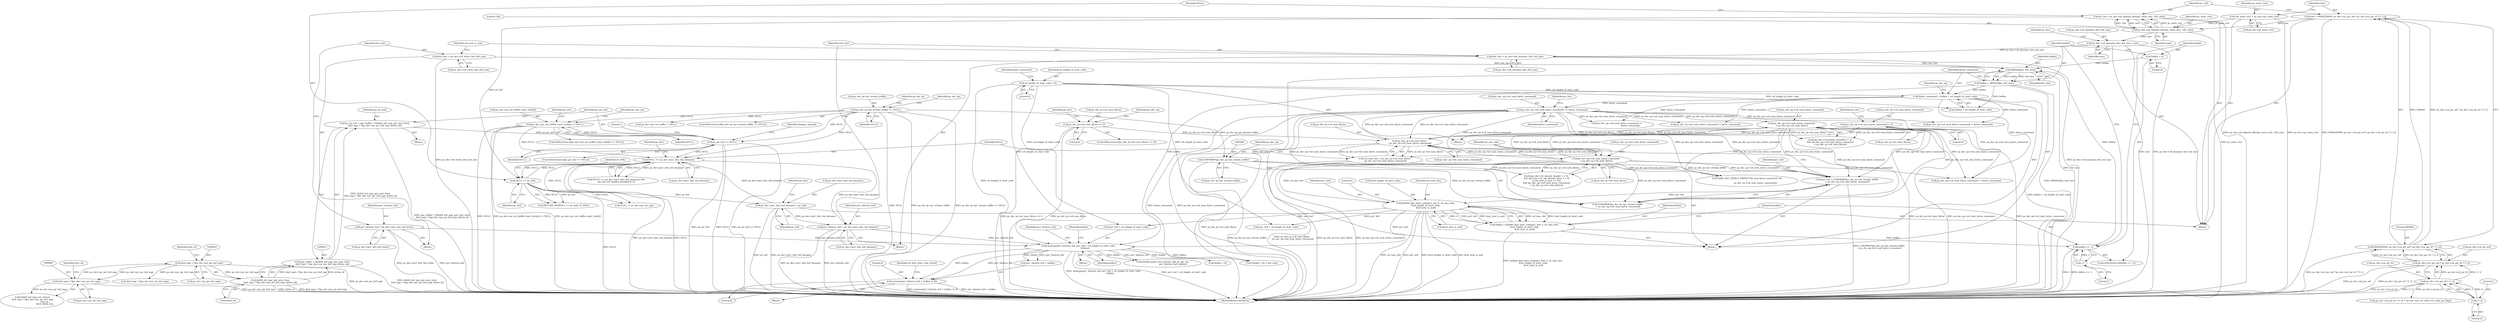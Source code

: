 digraph "0_Android_33ef7de9ddc8ea7eb9cbc440d1cf89957a0c267b@API" {
"1001218" [label="(Call,memset(pu1_bitstrm_buf + buflen, 0, 8))"];
"1001205" [label="(Call,memcpy(pu1_bitstrm_buf, pu1_buf + u4_length_of_start_code,\n                   buflen))"];
"1001060" [label="(Call,pu1_bitstrm_buf = ps_dec->pu1_bits_buf_dynamic)"];
"1001000" [label="(Call,NULL == ps_dec->pu1_bits_buf_dynamic)"];
"1001041" [label="(Call,NULL == pv_buf)"];
"1001034" [label="(Call,pv_buf = ps_dec->pf_aligned_alloc(pv_mem_ctxt, 128, size))"];
"1001036" [label="(Call,ps_dec->pf_aligned_alloc(pv_mem_ctxt, 128, size))"];
"1001014" [label="(Call,*pv_mem_ctxt = ps_dec->pv_mem_ctxt)"];
"1001019" [label="(Call,size = MAX(256000, ps_dec->u2_pic_wd * ps_dec->u2_pic_ht * 3 / 2))"];
"1001021" [label="(Call,MAX(256000, ps_dec->u2_pic_wd * ps_dec->u2_pic_ht * 3 / 2))"];
"1001023" [label="(Call,ps_dec->u2_pic_wd * ps_dec->u2_pic_ht * 3 / 2)"];
"1001027" [label="(Call,ps_dec->u2_pic_ht * 3 / 2)"];
"1001031" [label="(Call,3 / 2)"];
"1000406" [label="(Call,ps_dec->ps_out_buffer->pu1_bufs[i] == NULL)"];
"1000260" [label="(Call,ps_dec_ip->pv_stream_buffer == NULL)"];
"1000623" [label="(Call,ps_pic_buf == NULL)"];
"1000610" [label="(Call,ps_pic_buf = (pic_buffer_t *)ih264_buf_mgr_get_next_free(\n (buf_mgr_t *)ps_dec->pv_pic_buf_mgr, &free_id))"];
"1000612" [label="(Call,(pic_buffer_t *)ih264_buf_mgr_get_next_free(\n (buf_mgr_t *)ps_dec->pv_pic_buf_mgr, &free_id))"];
"1000614" [label="(Call,ih264_buf_mgr_get_next_free(\n (buf_mgr_t *)ps_dec->pv_pic_buf_mgr, &free_id))"];
"1000615" [label="(Call,(buf_mgr_t *)ps_dec->pv_pic_buf_mgr)"];
"1000686" [label="(Call,(buf_mgr_t *)ps_dec->pv_pic_buf_mgr)"];
"1001045" [label="(Call,ps_dec->pu1_bits_buf_dynamic = pv_buf)"];
"1001072" [label="(Call,pu1_bitstrm_buf = ps_dec->pu1_bits_buf_static)"];
"1001087" [label="(Call,ih264d_find_start_code(pu1_buf, 0, u4_max_ofst,\n &u4_length_of_start_code,\n &u4_next_is_aud))"];
"1000978" [label="(Call,pu1_buf = (UWORD8*)ps_dec_ip->pv_stream_buffer\n + ps_dec_op->u4_num_bytes_consumed)"];
"1000981" [label="(Call,(UWORD8*)ps_dec_ip->pv_stream_buffer)"];
"1000306" [label="(Call,ps_dec_op->u4_num_bytes_consumed = 0)"];
"1001433" [label="(Call,ps_dec_op->u4_num_bytes_consumed\n < ps_dec_ip->u4_num_Bytes)"];
"1001113" [label="(Call,ps_dec_op->u4_num_bytes_consumed += bytes_consumed)"];
"1001108" [label="(Call,bytes_consumed = buflen + u4_length_of_start_code)"];
"1001103" [label="(Call,buflen = MIN(buflen, buf_size))"];
"1001105" [label="(Call,MIN(buflen, buf_size))"];
"1001096" [label="(Call,buflen == -1)"];
"1001085" [label="(Call,buflen = ih264d_find_start_code(pu1_buf, 0, u4_max_ofst,\n &u4_length_of_start_code,\n &u4_next_is_aud))"];
"1001098" [label="(Call,-1)"];
"1001100" [label="(Call,buflen = 0)"];
"1001065" [label="(Call,buf_size = ps_dec->u4_dynamic_bits_buf_size)"];
"1001050" [label="(Call,ps_dec->u4_dynamic_bits_buf_size = size)"];
"1001077" [label="(Call,buf_size = ps_dec->u4_static_bits_buf_size)"];
"1000171" [label="(Call,u4_length_of_start_code = 0)"];
"1000991" [label="(Call,ps_dec_ip->u4_num_Bytes\n - ps_dec_op->u4_num_bytes_consumed)"];
"1001458" [label="(Call,ps_dec_op->u4_num_bytes_consumed\n < ps_dec_ip->u4_num_Bytes)"];
"1000281" [label="(Call,ps_dec_ip->u4_num_Bytes <= 0)"];
"1000989" [label="(Call,u4_max_ofst = ps_dec_ip->u4_num_Bytes\n - ps_dec_op->u4_num_bytes_consumed)"];
"1000980" [label="(Call,(UWORD8*)ps_dec_ip->pv_stream_buffer\n + ps_dec_op->u4_num_bytes_consumed)"];
"1001032" [label="(Literal,3)"];
"1000678" [label="(Literal,1)"];
"1001156" [label="(Call,ps_dec_op->u4_num_bytes_consumed -=\n                                        bytes_consumed)"];
"1000620" [label="(Call,&free_id)"];
"1001019" [label="(Call,size = MAX(256000, ps_dec->u2_pic_wd * ps_dec->u2_pic_ht * 3 / 2))"];
"1001089" [label="(Literal,0)"];
"1001114" [label="(Call,ps_dec_op->u4_num_bytes_consumed)"];
"1001054" [label="(Identifier,size)"];
"1001049" [label="(Identifier,pv_buf)"];
"1001106" [label="(Identifier,buflen)"];
"1001062" [label="(Call,ps_dec->pu1_bits_buf_dynamic)"];
"1001045" [label="(Call,ps_dec->pu1_bits_buf_dynamic = pv_buf)"];
"1001427" [label="(Call,(ps_dec->i4_header_decoded != 3)\n && (ps_dec_op->u4_num_bytes_consumed\n < ps_dec_ip->u4_num_Bytes))"];
"1001085" [label="(Call,buflen = ih264d_find_start_code(pu1_buf, 0, u4_max_ofst,\n &u4_length_of_start_code,\n &u4_next_is_aud))"];
"1001021" [label="(Call,MAX(256000, ps_dec->u2_pic_wd * ps_dec->u2_pic_ht * 3 / 2))"];
"1001442" [label="(Call,((ps_dec->i4_decode_header == 0)\n && ((ps_dec->u1_pic_decode_done == 0)\n || (u4_next_is_aud == 1)))\n && (ps_dec_op->u4_num_bytes_consumed\n < ps_dec_ip->u4_num_Bytes))"];
"1001072" [label="(Call,pu1_bitstrm_buf = ps_dec->pu1_bits_buf_static)"];
"1000979" [label="(Identifier,pu1_buf)"];
"1001000" [label="(Call,NULL == ps_dec->pu1_bits_buf_dynamic)"];
"1001105" [label="(Call,MIN(buflen, buf_size))"];
"1000173" [label="(Literal,0)"];
"1001091" [label="(Call,&u4_length_of_start_code)"];
"1001225" [label="(Identifier,u4_first_start_code_found)"];
"1001100" [label="(Call,buflen = 0)"];
"1000280" [label="(ControlStructure,if(ps_dec_ip->u4_num_Bytes <= 0))"];
"1001020" [label="(Identifier,size)"];
"1000696" [label="(Call,(buf_mgr_t *)ps_dec->pv_pic_buf_mgr)"];
"1001028" [label="(Call,ps_dec->u2_pic_ht)"];
"1000612" [label="(Call,(pic_buffer_t *)ih264_buf_mgr_get_next_free(\n (buf_mgr_t *)ps_dec->pv_pic_buf_mgr, &free_id))"];
"1001014" [label="(Call,*pv_mem_ctxt = ps_dec->pv_mem_ctxt)"];
"1001059" [label="(Block,)"];
"1000171" [label="(Call,u4_length_of_start_code = 0)"];
"1001437" [label="(Call,ps_dec_ip->u4_num_Bytes)"];
"1001079" [label="(Call,ps_dec->u4_static_bits_buf_size)"];
"1001077" [label="(Call,buf_size = ps_dec->u4_static_bits_buf_size)"];
"1000983" [label="(Call,ps_dec_ip->pv_stream_buffer)"];
"1001061" [label="(Identifier,pu1_bitstrm_buf)"];
"1001039" [label="(Identifier,size)"];
"1001502" [label="(Call,ps_dec->u2_pic_ht >> (4 + ps_dec->ps_cur_slice->u1_field_pic_flag))"];
"1000259" [label="(ControlStructure,if(ps_dec_ip->pv_stream_buffer == NULL))"];
"1001022" [label="(Literal,256000)"];
"1001214" [label="(Identifier,buflen)"];
"1001060" [label="(Call,pu1_bitstrm_buf = ps_dec->pu1_bits_buf_dynamic)"];
"1001027" [label="(Call,ps_dec->u2_pic_ht * 3 / 2)"];
"1001117" [label="(Identifier,bytes_consumed)"];
"1001206" [label="(Identifier,pu1_bitstrm_buf)"];
"1000625" [label="(Identifier,NULL)"];
"1001459" [label="(Call,ps_dec_op->u4_num_bytes_consumed)"];
"1000306" [label="(Call,ps_dec_op->u4_num_bytes_consumed = 0)"];
"1001207" [label="(Call,pu1_buf + u4_length_of_start_code)"];
"1000407" [label="(Call,ps_dec->ps_out_buffer->pu1_bufs[i])"];
"1000310" [label="(Literal,0)"];
"1000991" [label="(Call,ps_dec_ip->u4_num_Bytes\n - ps_dec_op->u4_num_bytes_consumed)"];
"1001046" [label="(Call,ps_dec->pu1_bits_buf_dynamic)"];
"1000978" [label="(Call,pu1_buf = (UWORD8*)ps_dec_ip->pv_stream_buffer\n + ps_dec_op->u4_num_bytes_consumed)"];
"1001110" [label="(Call,buflen + u4_length_of_start_code)"];
"1001625" [label="(Call,ps_dec_op->u4_num_bytes_consumed -= bytes_consumed)"];
"1000281" [label="(Call,ps_dec_ip->u4_num_Bytes <= 0)"];
"1001210" [label="(Identifier,buflen)"];
"1001007" [label="(Identifier,ps_dec)"];
"1000685" [label="(Call,ih264_buf_mgr_set_status(\n (buf_mgr_t *)ps_dec->pv_pic_buf_mgr,\n                                    free_id,\n                                    BUF_MGR_IO))"];
"1000405" [label="(ControlStructure,if(ps_dec->ps_out_buffer->pu1_bufs[i] == NULL))"];
"1001071" [label="(Block,)"];
"1001095" [label="(ControlStructure,if(buflen == -1))"];
"1002144" [label="(Call,NULL != ps_dec->ps_cur_sps)"];
"1001024" [label="(Call,ps_dec->u2_pic_wd)"];
"1001294" [label="(Call,ih264d_parse_nal_unit(dec_hdl, ps_dec_op,\n                              pu1_bitstrm_buf, buflen))"];
"1001378" [label="(Call,ps_dec_op->u4_num_bytes_consumed -= bytes_consumed)"];
"1001113" [label="(Call,ps_dec_op->u4_num_bytes_consumed += bytes_consumed)"];
"1001093" [label="(Call,&u4_next_is_aud)"];
"1001433" [label="(Call,ps_dec_op->u4_num_bytes_consumed\n < ps_dec_ip->u4_num_Bytes)"];
"1001087" [label="(Call,ih264d_find_start_code(pu1_buf, 0, u4_max_ofst,\n &u4_length_of_start_code,\n &u4_next_is_aud))"];
"1002179" [label="(Call,H264_DEC_DEBUG_PRINT(\"The num bytes consumed: %d\n\",\n                         ps_dec_op->u4_num_bytes_consumed))"];
"1000999" [label="(Call,(NULL == ps_dec->pu1_bits_buf_dynamic) &&\n (ps_dec->i4_header_decoded & 1))"];
"1000264" [label="(Identifier,NULL)"];
"1001131" [label="(Call,pu1_buf + u4_length_of_start_code)"];
"1001067" [label="(Call,ps_dec->u4_dynamic_bits_buf_size)"];
"1000282" [label="(Call,ps_dec_ip->u4_num_Bytes)"];
"1000610" [label="(Call,ps_pic_buf = (pic_buffer_t *)ih264_buf_mgr_get_next_free(\n (buf_mgr_t *)ps_dec->pv_pic_buf_mgr, &free_id))"];
"1001223" [label="(Literal,8)"];
"1000435" [label="(Identifier,ps_dec)"];
"1000615" [label="(Call,(buf_mgr_t *)ps_dec->pv_pic_buf_mgr)"];
"1001035" [label="(Identifier,pv_buf)"];
"1001033" [label="(Literal,2)"];
"1000414" [label="(Identifier,NULL)"];
"1001038" [label="(Literal,128)"];
"1000418" [label="(Identifier,ps_dec_op)"];
"1001040" [label="(Call,RETURN_IF((NULL == pv_buf), IV_FAIL))"];
"1001462" [label="(Call,ps_dec_ip->u4_num_Bytes)"];
"1000621" [label="(Identifier,free_id)"];
"1000151" [label="(Block,)"];
"1000172" [label="(Identifier,u4_length_of_start_code)"];
"1001219" [label="(Call,pu1_bitstrm_buf + buflen)"];
"1001050" [label="(Call,ps_dec->u4_dynamic_bits_buf_size = size)"];
"1001098" [label="(Call,-1)"];
"1001001" [label="(Identifier,NULL)"];
"1001042" [label="(Identifier,NULL)"];
"1000981" [label="(Call,(UWORD8*)ps_dec_ip->pv_stream_buffer)"];
"1001015" [label="(Identifier,pv_mem_ctxt)"];
"1000987" [label="(Identifier,ps_dec_op)"];
"1001052" [label="(Identifier,ps_dec)"];
"1000976" [label="(Block,)"];
"1001108" [label="(Call,bytes_consumed = buflen + u4_length_of_start_code)"];
"1001107" [label="(Identifier,buf_size)"];
"1001037" [label="(Identifier,pv_mem_ctxt)"];
"1001051" [label="(Call,ps_dec->u4_dynamic_bits_buf_size)"];
"1001090" [label="(Identifier,u4_max_ofst)"];
"1001218" [label="(Call,memset(pu1_bitstrm_buf + buflen, 0, 8))"];
"1001101" [label="(Identifier,buflen)"];
"1000176" [label="(Identifier,bytes_consumed)"];
"1000990" [label="(Identifier,u4_max_ofst)"];
"1000992" [label="(Call,ps_dec_ip->u4_num_Bytes)"];
"1000622" [label="(ControlStructure,if(ps_pic_buf == NULL))"];
"1001213" [label="(Call,buflen + 8)"];
"1001002" [label="(Call,ps_dec->pu1_bits_buf_dynamic)"];
"1000686" [label="(Call,(buf_mgr_t *)ps_dec->pv_pic_buf_mgr)"];
"1001096" [label="(Call,buflen == -1)"];
"1001103" [label="(Call,buflen = MIN(buflen, buf_size))"];
"1000630" [label="(Identifier,display_queued)"];
"1001010" [label="(Block,)"];
"1001044" [label="(Identifier,IV_FAIL)"];
"1001073" [label="(Identifier,pu1_bitstrm_buf)"];
"1000995" [label="(Call,ps_dec_op->u4_num_bytes_consumed)"];
"1001074" [label="(Call,ps_dec->pu1_bits_buf_static)"];
"1000283" [label="(Identifier,ps_dec_ip)"];
"1001034" [label="(Call,pv_buf = ps_dec->pf_aligned_alloc(pv_mem_ctxt, 128, size))"];
"1001434" [label="(Call,ps_dec_op->u4_num_bytes_consumed)"];
"1000289" [label="(Identifier,ps_dec_op)"];
"1001104" [label="(Identifier,buflen)"];
"1000611" [label="(Identifier,ps_pic_buf)"];
"1000406" [label="(Call,ps_dec->ps_out_buffer->pu1_bufs[i] == NULL)"];
"1000260" [label="(Call,ps_dec_ip->pv_stream_buffer == NULL)"];
"1000268" [label="(Identifier,ps_dec_op)"];
"1001057" [label="(Identifier,ps_dec)"];
"1001065" [label="(Call,buf_size = ps_dec->u4_dynamic_bits_buf_size)"];
"1000303" [label="(Identifier,ps_dec)"];
"1002186" [label="(MethodReturn,WORD32)"];
"1001036" [label="(Call,ps_dec->pf_aligned_alloc(pv_mem_ctxt, 128, size))"];
"1000307" [label="(Call,ps_dec_op->u4_num_bytes_consumed)"];
"1001078" [label="(Identifier,buf_size)"];
"1000691" [label="(Identifier,free_id)"];
"1001102" [label="(Literal,0)"];
"1001088" [label="(Identifier,pu1_buf)"];
"1001217" [label="(Block,)"];
"1001031" [label="(Call,3 / 2)"];
"1001086" [label="(Identifier,buflen)"];
"1001458" [label="(Call,ps_dec_op->u4_num_bytes_consumed\n < ps_dec_ip->u4_num_Bytes)"];
"1001205" [label="(Call,memcpy(pu1_bitstrm_buf, pu1_buf + u4_length_of_start_code,\n                   buflen))"];
"1000688" [label="(Call,ps_dec->pv_pic_buf_mgr)"];
"1001124" [label="(Identifier,ps_dec)"];
"1001043" [label="(Identifier,pv_buf)"];
"1000614" [label="(Call,ih264_buf_mgr_get_next_free(\n (buf_mgr_t *)ps_dec->pv_pic_buf_mgr, &free_id))"];
"1001066" [label="(Identifier,buf_size)"];
"1000623" [label="(Call,ps_pic_buf == NULL)"];
"1000617" [label="(Call,ps_dec->pv_pic_buf_mgr)"];
"1001083" [label="(Identifier,u4_next_is_aud)"];
"1001212" [label="(Call,(buflen + 8) < buf_size)"];
"1001222" [label="(Literal,0)"];
"1001099" [label="(Literal,1)"];
"1001109" [label="(Identifier,bytes_consumed)"];
"1001023" [label="(Call,ps_dec->u2_pic_wd * ps_dec->u2_pic_ht * 3 / 2)"];
"1001041" [label="(Call,NULL == pv_buf)"];
"1001355" [label="(Call,ps_dec_op->u4_num_bytes_consumed -= bytes_consumed)"];
"1000989" [label="(Call,u4_max_ofst = ps_dec_ip->u4_num_Bytes\n - ps_dec_op->u4_num_bytes_consumed)"];
"1001097" [label="(Identifier,buflen)"];
"1000261" [label="(Call,ps_dec_ip->pv_stream_buffer)"];
"1001204" [label="(Block,)"];
"1001016" [label="(Call,ps_dec->pv_mem_ctxt)"];
"1001115" [label="(Identifier,ps_dec_op)"];
"1000624" [label="(Identifier,ps_pic_buf)"];
"1000313" [label="(Identifier,ps_dec)"];
"1000285" [label="(Literal,0)"];
"1000608" [label="(Block,)"];
"1000311" [label="(Call,ps_dec->ps_out_buffer = NULL)"];
"1001218" -> "1001217"  [label="AST: "];
"1001218" -> "1001223"  [label="CFG: "];
"1001219" -> "1001218"  [label="AST: "];
"1001222" -> "1001218"  [label="AST: "];
"1001223" -> "1001218"  [label="AST: "];
"1001225" -> "1001218"  [label="CFG: "];
"1001218" -> "1002186"  [label="DDG: memset(pu1_bitstrm_buf + buflen, 0, 8)"];
"1001218" -> "1002186"  [label="DDG: pu1_bitstrm_buf + buflen"];
"1001205" -> "1001218"  [label="DDG: pu1_bitstrm_buf"];
"1001205" -> "1001218"  [label="DDG: buflen"];
"1001205" -> "1001204"  [label="AST: "];
"1001205" -> "1001210"  [label="CFG: "];
"1001206" -> "1001205"  [label="AST: "];
"1001207" -> "1001205"  [label="AST: "];
"1001210" -> "1001205"  [label="AST: "];
"1001214" -> "1001205"  [label="CFG: "];
"1001205" -> "1002186"  [label="DDG: memcpy(pu1_bitstrm_buf, pu1_buf + u4_length_of_start_code,\n                   buflen)"];
"1001205" -> "1002186"  [label="DDG: pu1_buf + u4_length_of_start_code"];
"1001060" -> "1001205"  [label="DDG: pu1_bitstrm_buf"];
"1001072" -> "1001205"  [label="DDG: pu1_bitstrm_buf"];
"1001087" -> "1001205"  [label="DDG: pu1_buf"];
"1000171" -> "1001205"  [label="DDG: u4_length_of_start_code"];
"1001103" -> "1001205"  [label="DDG: buflen"];
"1001205" -> "1001212"  [label="DDG: buflen"];
"1001205" -> "1001213"  [label="DDG: buflen"];
"1001205" -> "1001219"  [label="DDG: pu1_bitstrm_buf"];
"1001205" -> "1001219"  [label="DDG: buflen"];
"1001205" -> "1001294"  [label="DDG: pu1_bitstrm_buf"];
"1001205" -> "1001294"  [label="DDG: buflen"];
"1001060" -> "1001059"  [label="AST: "];
"1001060" -> "1001062"  [label="CFG: "];
"1001061" -> "1001060"  [label="AST: "];
"1001062" -> "1001060"  [label="AST: "];
"1001066" -> "1001060"  [label="CFG: "];
"1001060" -> "1002186"  [label="DDG: ps_dec->pu1_bits_buf_dynamic"];
"1001060" -> "1002186"  [label="DDG: pu1_bitstrm_buf"];
"1001000" -> "1001060"  [label="DDG: ps_dec->pu1_bits_buf_dynamic"];
"1001045" -> "1001060"  [label="DDG: ps_dec->pu1_bits_buf_dynamic"];
"1001000" -> "1000999"  [label="AST: "];
"1001000" -> "1001002"  [label="CFG: "];
"1001001" -> "1001000"  [label="AST: "];
"1001002" -> "1001000"  [label="AST: "];
"1001007" -> "1001000"  [label="CFG: "];
"1000999" -> "1001000"  [label="CFG: "];
"1001000" -> "1002186"  [label="DDG: NULL"];
"1001000" -> "1002186"  [label="DDG: ps_dec->pu1_bits_buf_dynamic"];
"1001000" -> "1000999"  [label="DDG: NULL"];
"1001000" -> "1000999"  [label="DDG: ps_dec->pu1_bits_buf_dynamic"];
"1001041" -> "1001000"  [label="DDG: NULL"];
"1000406" -> "1001000"  [label="DDG: NULL"];
"1000623" -> "1001000"  [label="DDG: NULL"];
"1000260" -> "1001000"  [label="DDG: NULL"];
"1001045" -> "1001000"  [label="DDG: ps_dec->pu1_bits_buf_dynamic"];
"1001000" -> "1001041"  [label="DDG: NULL"];
"1001000" -> "1002144"  [label="DDG: NULL"];
"1001041" -> "1001040"  [label="AST: "];
"1001041" -> "1001043"  [label="CFG: "];
"1001042" -> "1001041"  [label="AST: "];
"1001043" -> "1001041"  [label="AST: "];
"1001044" -> "1001041"  [label="CFG: "];
"1001041" -> "1002186"  [label="DDG: NULL"];
"1001041" -> "1001040"  [label="DDG: NULL"];
"1001041" -> "1001040"  [label="DDG: pv_buf"];
"1001034" -> "1001041"  [label="DDG: pv_buf"];
"1001041" -> "1001045"  [label="DDG: pv_buf"];
"1001041" -> "1002144"  [label="DDG: NULL"];
"1001034" -> "1001010"  [label="AST: "];
"1001034" -> "1001036"  [label="CFG: "];
"1001035" -> "1001034"  [label="AST: "];
"1001036" -> "1001034"  [label="AST: "];
"1001042" -> "1001034"  [label="CFG: "];
"1001034" -> "1002186"  [label="DDG: ps_dec->pf_aligned_alloc(pv_mem_ctxt, 128, size)"];
"1001036" -> "1001034"  [label="DDG: pv_mem_ctxt"];
"1001036" -> "1001034"  [label="DDG: 128"];
"1001036" -> "1001034"  [label="DDG: size"];
"1001036" -> "1001039"  [label="CFG: "];
"1001037" -> "1001036"  [label="AST: "];
"1001038" -> "1001036"  [label="AST: "];
"1001039" -> "1001036"  [label="AST: "];
"1001036" -> "1002186"  [label="DDG: pv_mem_ctxt"];
"1001014" -> "1001036"  [label="DDG: pv_mem_ctxt"];
"1001019" -> "1001036"  [label="DDG: size"];
"1001036" -> "1001050"  [label="DDG: size"];
"1001014" -> "1001010"  [label="AST: "];
"1001014" -> "1001016"  [label="CFG: "];
"1001015" -> "1001014"  [label="AST: "];
"1001016" -> "1001014"  [label="AST: "];
"1001020" -> "1001014"  [label="CFG: "];
"1001014" -> "1002186"  [label="DDG: ps_dec->pv_mem_ctxt"];
"1001019" -> "1001010"  [label="AST: "];
"1001019" -> "1001021"  [label="CFG: "];
"1001020" -> "1001019"  [label="AST: "];
"1001021" -> "1001019"  [label="AST: "];
"1001035" -> "1001019"  [label="CFG: "];
"1001019" -> "1002186"  [label="DDG: MAX(256000, ps_dec->u2_pic_wd * ps_dec->u2_pic_ht * 3 / 2)"];
"1001021" -> "1001019"  [label="DDG: 256000"];
"1001021" -> "1001019"  [label="DDG: ps_dec->u2_pic_wd * ps_dec->u2_pic_ht * 3 / 2"];
"1001021" -> "1001023"  [label="CFG: "];
"1001022" -> "1001021"  [label="AST: "];
"1001023" -> "1001021"  [label="AST: "];
"1001021" -> "1002186"  [label="DDG: ps_dec->u2_pic_wd * ps_dec->u2_pic_ht * 3 / 2"];
"1001023" -> "1001021"  [label="DDG: ps_dec->u2_pic_wd"];
"1001023" -> "1001021"  [label="DDG: ps_dec->u2_pic_ht * 3 / 2"];
"1001023" -> "1001027"  [label="CFG: "];
"1001024" -> "1001023"  [label="AST: "];
"1001027" -> "1001023"  [label="AST: "];
"1001023" -> "1002186"  [label="DDG: ps_dec->u2_pic_wd"];
"1001023" -> "1002186"  [label="DDG: ps_dec->u2_pic_ht * 3 / 2"];
"1001027" -> "1001023"  [label="DDG: ps_dec->u2_pic_ht"];
"1001027" -> "1001023"  [label="DDG: 3 / 2"];
"1001027" -> "1001031"  [label="CFG: "];
"1001028" -> "1001027"  [label="AST: "];
"1001031" -> "1001027"  [label="AST: "];
"1001027" -> "1002186"  [label="DDG: ps_dec->u2_pic_ht"];
"1001027" -> "1002186"  [label="DDG: 3 / 2"];
"1001031" -> "1001027"  [label="DDG: 3"];
"1001031" -> "1001027"  [label="DDG: 2"];
"1001027" -> "1001502"  [label="DDG: ps_dec->u2_pic_ht"];
"1001031" -> "1001033"  [label="CFG: "];
"1001032" -> "1001031"  [label="AST: "];
"1001033" -> "1001031"  [label="AST: "];
"1000406" -> "1000405"  [label="AST: "];
"1000406" -> "1000414"  [label="CFG: "];
"1000407" -> "1000406"  [label="AST: "];
"1000414" -> "1000406"  [label="AST: "];
"1000418" -> "1000406"  [label="CFG: "];
"1000435" -> "1000406"  [label="CFG: "];
"1000406" -> "1002186"  [label="DDG: ps_dec->ps_out_buffer->pu1_bufs[i]"];
"1000406" -> "1002186"  [label="DDG: NULL"];
"1000406" -> "1002186"  [label="DDG: ps_dec->ps_out_buffer->pu1_bufs[i] == NULL"];
"1000260" -> "1000406"  [label="DDG: NULL"];
"1000406" -> "1000623"  [label="DDG: NULL"];
"1000260" -> "1000259"  [label="AST: "];
"1000260" -> "1000264"  [label="CFG: "];
"1000261" -> "1000260"  [label="AST: "];
"1000264" -> "1000260"  [label="AST: "];
"1000268" -> "1000260"  [label="CFG: "];
"1000283" -> "1000260"  [label="CFG: "];
"1000260" -> "1002186"  [label="DDG: ps_dec_ip->pv_stream_buffer == NULL"];
"1000260" -> "1002186"  [label="DDG: NULL"];
"1000260" -> "1002186"  [label="DDG: ps_dec_ip->pv_stream_buffer"];
"1000260" -> "1000311"  [label="DDG: NULL"];
"1000260" -> "1000623"  [label="DDG: NULL"];
"1000260" -> "1000981"  [label="DDG: ps_dec_ip->pv_stream_buffer"];
"1000623" -> "1000622"  [label="AST: "];
"1000623" -> "1000625"  [label="CFG: "];
"1000624" -> "1000623"  [label="AST: "];
"1000625" -> "1000623"  [label="AST: "];
"1000630" -> "1000623"  [label="CFG: "];
"1000678" -> "1000623"  [label="CFG: "];
"1000623" -> "1002186"  [label="DDG: ps_pic_buf == NULL"];
"1000623" -> "1002186"  [label="DDG: ps_pic_buf"];
"1000623" -> "1002186"  [label="DDG: NULL"];
"1000610" -> "1000623"  [label="DDG: ps_pic_buf"];
"1000610" -> "1000608"  [label="AST: "];
"1000610" -> "1000612"  [label="CFG: "];
"1000611" -> "1000610"  [label="AST: "];
"1000612" -> "1000610"  [label="AST: "];
"1000624" -> "1000610"  [label="CFG: "];
"1000610" -> "1002186"  [label="DDG: (pic_buffer_t *)ih264_buf_mgr_get_next_free(\n (buf_mgr_t *)ps_dec->pv_pic_buf_mgr, &free_id)"];
"1000612" -> "1000610"  [label="DDG: ih264_buf_mgr_get_next_free(\n (buf_mgr_t *)ps_dec->pv_pic_buf_mgr, &free_id)"];
"1000612" -> "1000614"  [label="CFG: "];
"1000613" -> "1000612"  [label="AST: "];
"1000614" -> "1000612"  [label="AST: "];
"1000612" -> "1002186"  [label="DDG: ih264_buf_mgr_get_next_free(\n (buf_mgr_t *)ps_dec->pv_pic_buf_mgr, &free_id)"];
"1000614" -> "1000612"  [label="DDG: (buf_mgr_t *)ps_dec->pv_pic_buf_mgr"];
"1000614" -> "1000612"  [label="DDG: &free_id"];
"1000614" -> "1000620"  [label="CFG: "];
"1000615" -> "1000614"  [label="AST: "];
"1000620" -> "1000614"  [label="AST: "];
"1000614" -> "1002186"  [label="DDG: (buf_mgr_t *)ps_dec->pv_pic_buf_mgr"];
"1000614" -> "1002186"  [label="DDG: &free_id"];
"1000615" -> "1000614"  [label="DDG: ps_dec->pv_pic_buf_mgr"];
"1000615" -> "1000617"  [label="CFG: "];
"1000616" -> "1000615"  [label="AST: "];
"1000617" -> "1000615"  [label="AST: "];
"1000621" -> "1000615"  [label="CFG: "];
"1000615" -> "1002186"  [label="DDG: ps_dec->pv_pic_buf_mgr"];
"1000686" -> "1000615"  [label="DDG: ps_dec->pv_pic_buf_mgr"];
"1000615" -> "1000686"  [label="DDG: ps_dec->pv_pic_buf_mgr"];
"1000615" -> "1000696"  [label="DDG: ps_dec->pv_pic_buf_mgr"];
"1000686" -> "1000685"  [label="AST: "];
"1000686" -> "1000688"  [label="CFG: "];
"1000687" -> "1000686"  [label="AST: "];
"1000688" -> "1000686"  [label="AST: "];
"1000691" -> "1000686"  [label="CFG: "];
"1000686" -> "1002186"  [label="DDG: ps_dec->pv_pic_buf_mgr"];
"1000686" -> "1000685"  [label="DDG: ps_dec->pv_pic_buf_mgr"];
"1001045" -> "1001010"  [label="AST: "];
"1001045" -> "1001049"  [label="CFG: "];
"1001046" -> "1001045"  [label="AST: "];
"1001049" -> "1001045"  [label="AST: "];
"1001052" -> "1001045"  [label="CFG: "];
"1001045" -> "1002186"  [label="DDG: pv_buf"];
"1001045" -> "1002186"  [label="DDG: ps_dec->pu1_bits_buf_dynamic"];
"1001072" -> "1001071"  [label="AST: "];
"1001072" -> "1001074"  [label="CFG: "];
"1001073" -> "1001072"  [label="AST: "];
"1001074" -> "1001072"  [label="AST: "];
"1001078" -> "1001072"  [label="CFG: "];
"1001072" -> "1002186"  [label="DDG: ps_dec->pu1_bits_buf_static"];
"1001072" -> "1002186"  [label="DDG: pu1_bitstrm_buf"];
"1001087" -> "1001085"  [label="AST: "];
"1001087" -> "1001093"  [label="CFG: "];
"1001088" -> "1001087"  [label="AST: "];
"1001089" -> "1001087"  [label="AST: "];
"1001090" -> "1001087"  [label="AST: "];
"1001091" -> "1001087"  [label="AST: "];
"1001093" -> "1001087"  [label="AST: "];
"1001085" -> "1001087"  [label="CFG: "];
"1001087" -> "1002186"  [label="DDG: pu1_buf"];
"1001087" -> "1002186"  [label="DDG: &u4_length_of_start_code"];
"1001087" -> "1002186"  [label="DDG: &u4_next_is_aud"];
"1001087" -> "1002186"  [label="DDG: u4_max_ofst"];
"1001087" -> "1001085"  [label="DDG: u4_max_ofst"];
"1001087" -> "1001085"  [label="DDG: &u4_length_of_start_code"];
"1001087" -> "1001085"  [label="DDG: 0"];
"1001087" -> "1001085"  [label="DDG: pu1_buf"];
"1001087" -> "1001085"  [label="DDG: &u4_next_is_aud"];
"1000978" -> "1001087"  [label="DDG: pu1_buf"];
"1000989" -> "1001087"  [label="DDG: u4_max_ofst"];
"1001087" -> "1001131"  [label="DDG: pu1_buf"];
"1001087" -> "1001207"  [label="DDG: pu1_buf"];
"1000978" -> "1000976"  [label="AST: "];
"1000978" -> "1000980"  [label="CFG: "];
"1000979" -> "1000978"  [label="AST: "];
"1000980" -> "1000978"  [label="AST: "];
"1000990" -> "1000978"  [label="CFG: "];
"1000978" -> "1002186"  [label="DDG: (UWORD8*)ps_dec_ip->pv_stream_buffer\n + ps_dec_op->u4_num_bytes_consumed"];
"1000981" -> "1000978"  [label="DDG: ps_dec_ip->pv_stream_buffer"];
"1000306" -> "1000978"  [label="DDG: ps_dec_op->u4_num_bytes_consumed"];
"1001433" -> "1000978"  [label="DDG: ps_dec_op->u4_num_bytes_consumed"];
"1001113" -> "1000978"  [label="DDG: ps_dec_op->u4_num_bytes_consumed"];
"1001458" -> "1000978"  [label="DDG: ps_dec_op->u4_num_bytes_consumed"];
"1000981" -> "1000980"  [label="AST: "];
"1000981" -> "1000983"  [label="CFG: "];
"1000982" -> "1000981"  [label="AST: "];
"1000983" -> "1000981"  [label="AST: "];
"1000987" -> "1000981"  [label="CFG: "];
"1000981" -> "1002186"  [label="DDG: ps_dec_ip->pv_stream_buffer"];
"1000981" -> "1000980"  [label="DDG: ps_dec_ip->pv_stream_buffer"];
"1000306" -> "1000151"  [label="AST: "];
"1000306" -> "1000310"  [label="CFG: "];
"1000307" -> "1000306"  [label="AST: "];
"1000310" -> "1000306"  [label="AST: "];
"1000313" -> "1000306"  [label="CFG: "];
"1000306" -> "1002186"  [label="DDG: ps_dec_op->u4_num_bytes_consumed"];
"1000306" -> "1000980"  [label="DDG: ps_dec_op->u4_num_bytes_consumed"];
"1000306" -> "1000991"  [label="DDG: ps_dec_op->u4_num_bytes_consumed"];
"1001433" -> "1001427"  [label="AST: "];
"1001433" -> "1001437"  [label="CFG: "];
"1001434" -> "1001433"  [label="AST: "];
"1001437" -> "1001433"  [label="AST: "];
"1001427" -> "1001433"  [label="CFG: "];
"1001433" -> "1002186"  [label="DDG: ps_dec_ip->u4_num_Bytes"];
"1001433" -> "1002186"  [label="DDG: ps_dec_op->u4_num_bytes_consumed"];
"1001433" -> "1000980"  [label="DDG: ps_dec_op->u4_num_bytes_consumed"];
"1001433" -> "1000991"  [label="DDG: ps_dec_ip->u4_num_Bytes"];
"1001433" -> "1000991"  [label="DDG: ps_dec_op->u4_num_bytes_consumed"];
"1001433" -> "1001427"  [label="DDG: ps_dec_op->u4_num_bytes_consumed"];
"1001433" -> "1001427"  [label="DDG: ps_dec_ip->u4_num_Bytes"];
"1001113" -> "1001433"  [label="DDG: ps_dec_op->u4_num_bytes_consumed"];
"1000991" -> "1001433"  [label="DDG: ps_dec_ip->u4_num_Bytes"];
"1001433" -> "1001458"  [label="DDG: ps_dec_op->u4_num_bytes_consumed"];
"1001433" -> "1001458"  [label="DDG: ps_dec_ip->u4_num_Bytes"];
"1001433" -> "1001625"  [label="DDG: ps_dec_op->u4_num_bytes_consumed"];
"1001433" -> "1002179"  [label="DDG: ps_dec_op->u4_num_bytes_consumed"];
"1001113" -> "1000976"  [label="AST: "];
"1001113" -> "1001117"  [label="CFG: "];
"1001114" -> "1001113"  [label="AST: "];
"1001117" -> "1001113"  [label="AST: "];
"1001124" -> "1001113"  [label="CFG: "];
"1001113" -> "1002186"  [label="DDG: ps_dec_op->u4_num_bytes_consumed"];
"1001113" -> "1002186"  [label="DDG: bytes_consumed"];
"1001113" -> "1000980"  [label="DDG: ps_dec_op->u4_num_bytes_consumed"];
"1001113" -> "1000991"  [label="DDG: ps_dec_op->u4_num_bytes_consumed"];
"1001108" -> "1001113"  [label="DDG: bytes_consumed"];
"1000991" -> "1001113"  [label="DDG: ps_dec_op->u4_num_bytes_consumed"];
"1001113" -> "1001156"  [label="DDG: ps_dec_op->u4_num_bytes_consumed"];
"1001113" -> "1001355"  [label="DDG: ps_dec_op->u4_num_bytes_consumed"];
"1001113" -> "1001378"  [label="DDG: ps_dec_op->u4_num_bytes_consumed"];
"1001113" -> "1001458"  [label="DDG: ps_dec_op->u4_num_bytes_consumed"];
"1001113" -> "1001625"  [label="DDG: ps_dec_op->u4_num_bytes_consumed"];
"1001113" -> "1002179"  [label="DDG: ps_dec_op->u4_num_bytes_consumed"];
"1001108" -> "1000976"  [label="AST: "];
"1001108" -> "1001110"  [label="CFG: "];
"1001109" -> "1001108"  [label="AST: "];
"1001110" -> "1001108"  [label="AST: "];
"1001115" -> "1001108"  [label="CFG: "];
"1001108" -> "1002186"  [label="DDG: buflen + u4_length_of_start_code"];
"1001103" -> "1001108"  [label="DDG: buflen"];
"1000171" -> "1001108"  [label="DDG: u4_length_of_start_code"];
"1001108" -> "1001156"  [label="DDG: bytes_consumed"];
"1001108" -> "1001355"  [label="DDG: bytes_consumed"];
"1001108" -> "1001378"  [label="DDG: bytes_consumed"];
"1001108" -> "1001625"  [label="DDG: bytes_consumed"];
"1001103" -> "1000976"  [label="AST: "];
"1001103" -> "1001105"  [label="CFG: "];
"1001104" -> "1001103"  [label="AST: "];
"1001105" -> "1001103"  [label="AST: "];
"1001109" -> "1001103"  [label="CFG: "];
"1001103" -> "1002186"  [label="DDG: MIN(buflen, buf_size)"];
"1001105" -> "1001103"  [label="DDG: buflen"];
"1001105" -> "1001103"  [label="DDG: buf_size"];
"1001103" -> "1001110"  [label="DDG: buflen"];
"1001105" -> "1001107"  [label="CFG: "];
"1001106" -> "1001105"  [label="AST: "];
"1001107" -> "1001105"  [label="AST: "];
"1001105" -> "1002186"  [label="DDG: buf_size"];
"1001096" -> "1001105"  [label="DDG: buflen"];
"1001100" -> "1001105"  [label="DDG: buflen"];
"1001065" -> "1001105"  [label="DDG: buf_size"];
"1001077" -> "1001105"  [label="DDG: buf_size"];
"1001105" -> "1001212"  [label="DDG: buf_size"];
"1001096" -> "1001095"  [label="AST: "];
"1001096" -> "1001098"  [label="CFG: "];
"1001097" -> "1001096"  [label="AST: "];
"1001098" -> "1001096"  [label="AST: "];
"1001101" -> "1001096"  [label="CFG: "];
"1001104" -> "1001096"  [label="CFG: "];
"1001096" -> "1002186"  [label="DDG: -1"];
"1001096" -> "1002186"  [label="DDG: buflen == -1"];
"1001085" -> "1001096"  [label="DDG: buflen"];
"1001098" -> "1001096"  [label="DDG: 1"];
"1001085" -> "1000976"  [label="AST: "];
"1001086" -> "1001085"  [label="AST: "];
"1001097" -> "1001085"  [label="CFG: "];
"1001085" -> "1002186"  [label="DDG: ih264d_find_start_code(pu1_buf, 0, u4_max_ofst,\n &u4_length_of_start_code,\n &u4_next_is_aud)"];
"1001098" -> "1001099"  [label="CFG: "];
"1001099" -> "1001098"  [label="AST: "];
"1001100" -> "1001095"  [label="AST: "];
"1001100" -> "1001102"  [label="CFG: "];
"1001101" -> "1001100"  [label="AST: "];
"1001102" -> "1001100"  [label="AST: "];
"1001104" -> "1001100"  [label="CFG: "];
"1001065" -> "1001059"  [label="AST: "];
"1001065" -> "1001067"  [label="CFG: "];
"1001066" -> "1001065"  [label="AST: "];
"1001067" -> "1001065"  [label="AST: "];
"1001083" -> "1001065"  [label="CFG: "];
"1001065" -> "1002186"  [label="DDG: ps_dec->u4_dynamic_bits_buf_size"];
"1001050" -> "1001065"  [label="DDG: ps_dec->u4_dynamic_bits_buf_size"];
"1001050" -> "1001010"  [label="AST: "];
"1001050" -> "1001054"  [label="CFG: "];
"1001051" -> "1001050"  [label="AST: "];
"1001054" -> "1001050"  [label="AST: "];
"1001057" -> "1001050"  [label="CFG: "];
"1001050" -> "1002186"  [label="DDG: ps_dec->u4_dynamic_bits_buf_size"];
"1001050" -> "1002186"  [label="DDG: size"];
"1001077" -> "1001071"  [label="AST: "];
"1001077" -> "1001079"  [label="CFG: "];
"1001078" -> "1001077"  [label="AST: "];
"1001079" -> "1001077"  [label="AST: "];
"1001083" -> "1001077"  [label="CFG: "];
"1001077" -> "1002186"  [label="DDG: ps_dec->u4_static_bits_buf_size"];
"1000171" -> "1000151"  [label="AST: "];
"1000171" -> "1000173"  [label="CFG: "];
"1000172" -> "1000171"  [label="AST: "];
"1000173" -> "1000171"  [label="AST: "];
"1000176" -> "1000171"  [label="CFG: "];
"1000171" -> "1002186"  [label="DDG: u4_length_of_start_code"];
"1000171" -> "1001110"  [label="DDG: u4_length_of_start_code"];
"1000171" -> "1001131"  [label="DDG: u4_length_of_start_code"];
"1000171" -> "1001207"  [label="DDG: u4_length_of_start_code"];
"1000991" -> "1000989"  [label="AST: "];
"1000991" -> "1000995"  [label="CFG: "];
"1000992" -> "1000991"  [label="AST: "];
"1000995" -> "1000991"  [label="AST: "];
"1000989" -> "1000991"  [label="CFG: "];
"1000991" -> "1002186"  [label="DDG: ps_dec_ip->u4_num_Bytes"];
"1000991" -> "1000989"  [label="DDG: ps_dec_ip->u4_num_Bytes"];
"1000991" -> "1000989"  [label="DDG: ps_dec_op->u4_num_bytes_consumed"];
"1001458" -> "1000991"  [label="DDG: ps_dec_ip->u4_num_Bytes"];
"1001458" -> "1000991"  [label="DDG: ps_dec_op->u4_num_bytes_consumed"];
"1000281" -> "1000991"  [label="DDG: ps_dec_ip->u4_num_Bytes"];
"1000991" -> "1001458"  [label="DDG: ps_dec_ip->u4_num_Bytes"];
"1001458" -> "1001442"  [label="AST: "];
"1001458" -> "1001462"  [label="CFG: "];
"1001459" -> "1001458"  [label="AST: "];
"1001462" -> "1001458"  [label="AST: "];
"1001442" -> "1001458"  [label="CFG: "];
"1001458" -> "1002186"  [label="DDG: ps_dec_ip->u4_num_Bytes"];
"1001458" -> "1002186"  [label="DDG: ps_dec_op->u4_num_bytes_consumed"];
"1001458" -> "1000980"  [label="DDG: ps_dec_op->u4_num_bytes_consumed"];
"1001458" -> "1001442"  [label="DDG: ps_dec_op->u4_num_bytes_consumed"];
"1001458" -> "1001442"  [label="DDG: ps_dec_ip->u4_num_Bytes"];
"1001458" -> "1001625"  [label="DDG: ps_dec_op->u4_num_bytes_consumed"];
"1001458" -> "1002179"  [label="DDG: ps_dec_op->u4_num_bytes_consumed"];
"1000281" -> "1000280"  [label="AST: "];
"1000281" -> "1000285"  [label="CFG: "];
"1000282" -> "1000281"  [label="AST: "];
"1000285" -> "1000281"  [label="AST: "];
"1000289" -> "1000281"  [label="CFG: "];
"1000303" -> "1000281"  [label="CFG: "];
"1000281" -> "1002186"  [label="DDG: ps_dec_ip->u4_num_Bytes"];
"1000281" -> "1002186"  [label="DDG: ps_dec_ip->u4_num_Bytes <= 0"];
"1000989" -> "1000976"  [label="AST: "];
"1000990" -> "1000989"  [label="AST: "];
"1001001" -> "1000989"  [label="CFG: "];
"1000989" -> "1002186"  [label="DDG: ps_dec_ip->u4_num_Bytes\n - ps_dec_op->u4_num_bytes_consumed"];
}
